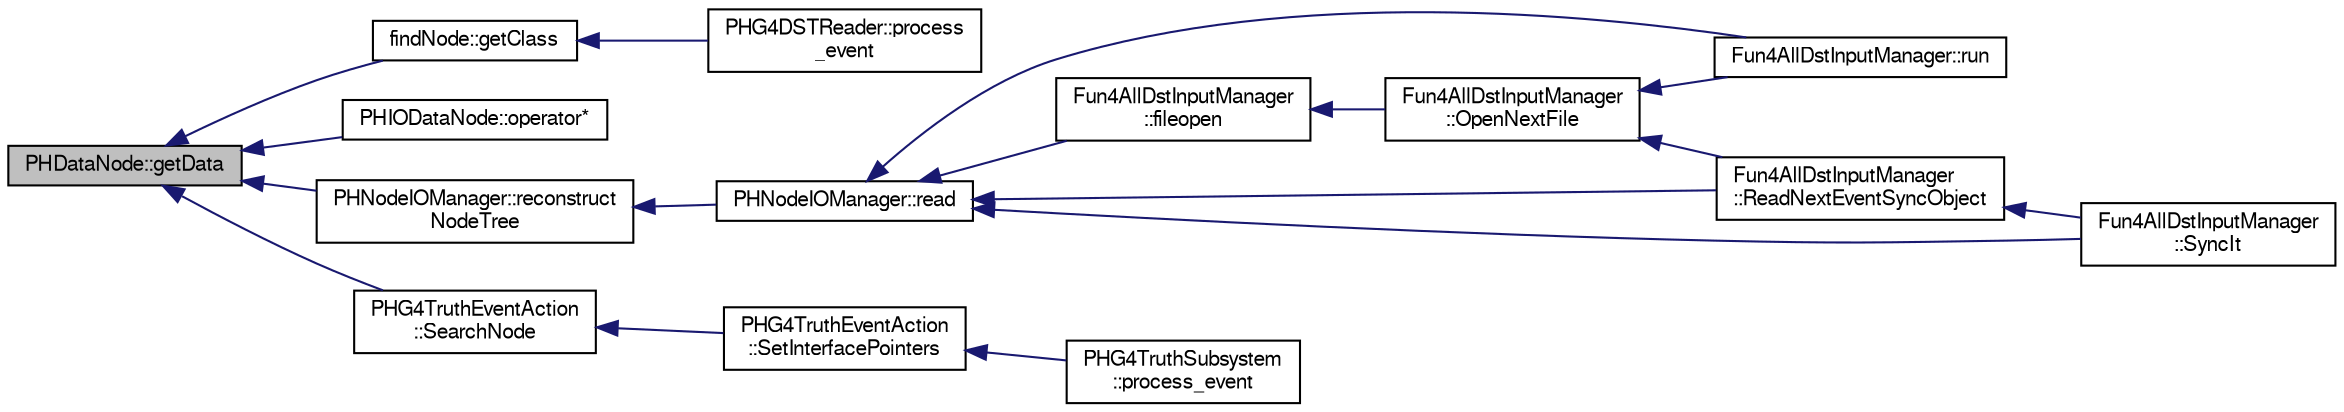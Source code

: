 digraph "PHDataNode::getData"
{
  bgcolor="transparent";
  edge [fontname="FreeSans",fontsize="10",labelfontname="FreeSans",labelfontsize="10"];
  node [fontname="FreeSans",fontsize="10",shape=record];
  rankdir="LR";
  Node1 [label="PHDataNode::getData",height=0.2,width=0.4,color="black", fillcolor="grey75", style="filled" fontcolor="black"];
  Node1 -> Node2 [dir="back",color="midnightblue",fontsize="10",style="solid",fontname="FreeSans"];
  Node2 [label="findNode::getClass",height=0.2,width=0.4,color="black",URL="$da/dc3/namespacefindNode.html#af4793f47e215cb6b0d51e0a9303a4382"];
  Node2 -> Node3 [dir="back",color="midnightblue",fontsize="10",style="solid",fontname="FreeSans"];
  Node3 [label="PHG4DSTReader::process\l_event",height=0.2,width=0.4,color="black",URL="$d4/dc9/classPHG4DSTReader.html#aa32c5027cd9c3e4d667a0e84d7243412",tooltip="event processing method "];
  Node1 -> Node4 [dir="back",color="midnightblue",fontsize="10",style="solid",fontname="FreeSans"];
  Node4 [label="PHIODataNode::operator*",height=0.2,width=0.4,color="black",URL="$d9/dde/classPHIODataNode.html#a07cd6c9e2bfc7b5c31f903283d8ebe13"];
  Node1 -> Node5 [dir="back",color="midnightblue",fontsize="10",style="solid",fontname="FreeSans"];
  Node5 [label="PHNodeIOManager::reconstruct\lNodeTree",height=0.2,width=0.4,color="black",URL="$d7/d4d/classPHNodeIOManager.html#a3882997324989c7dd04e9f6b728af7db"];
  Node5 -> Node6 [dir="back",color="midnightblue",fontsize="10",style="solid",fontname="FreeSans"];
  Node6 [label="PHNodeIOManager::read",height=0.2,width=0.4,color="black",URL="$d7/d4d/classPHNodeIOManager.html#a92da4bff2438e94d469011b7720f286f"];
  Node6 -> Node7 [dir="back",color="midnightblue",fontsize="10",style="solid",fontname="FreeSans"];
  Node7 [label="Fun4AllDstInputManager\l::fileopen",height=0.2,width=0.4,color="black",URL="$d7/d0b/classFun4AllDstInputManager.html#a4d32eadb9f77d41387656b87377ef14f"];
  Node7 -> Node8 [dir="back",color="midnightblue",fontsize="10",style="solid",fontname="FreeSans"];
  Node8 [label="Fun4AllDstInputManager\l::OpenNextFile",height=0.2,width=0.4,color="black",URL="$d7/d0b/classFun4AllDstInputManager.html#ae4e92b95ae50ab72856d06c99b043496"];
  Node8 -> Node9 [dir="back",color="midnightblue",fontsize="10",style="solid",fontname="FreeSans"];
  Node9 [label="Fun4AllDstInputManager\l::ReadNextEventSyncObject",height=0.2,width=0.4,color="black",URL="$d7/d0b/classFun4AllDstInputManager.html#ade26017b627e0e1f1ec0dec62ac7fd52"];
  Node9 -> Node10 [dir="back",color="midnightblue",fontsize="10",style="solid",fontname="FreeSans"];
  Node10 [label="Fun4AllDstInputManager\l::SyncIt",height=0.2,width=0.4,color="black",URL="$d7/d0b/classFun4AllDstInputManager.html#a0244c2edbaa2350038304b09f352c2d0"];
  Node8 -> Node11 [dir="back",color="midnightblue",fontsize="10",style="solid",fontname="FreeSans"];
  Node11 [label="Fun4AllDstInputManager::run",height=0.2,width=0.4,color="black",URL="$d7/d0b/classFun4AllDstInputManager.html#aeafa0248f9050c13fdae1bcb93336d7a"];
  Node6 -> Node11 [dir="back",color="midnightblue",fontsize="10",style="solid",fontname="FreeSans"];
  Node6 -> Node10 [dir="back",color="midnightblue",fontsize="10",style="solid",fontname="FreeSans"];
  Node6 -> Node9 [dir="back",color="midnightblue",fontsize="10",style="solid",fontname="FreeSans"];
  Node1 -> Node12 [dir="back",color="midnightblue",fontsize="10",style="solid",fontname="FreeSans"];
  Node12 [label="PHG4TruthEventAction\l::SearchNode",height=0.2,width=0.4,color="black",URL="$dd/d9d/classPHG4TruthEventAction.html#a8140dbcb21650639a4d51d11cd23951b"];
  Node12 -> Node13 [dir="back",color="midnightblue",fontsize="10",style="solid",fontname="FreeSans"];
  Node13 [label="PHG4TruthEventAction\l::SetInterfacePointers",height=0.2,width=0.4,color="black",URL="$dd/d9d/classPHG4TruthEventAction.html#acae7f6ab30e8cb76590ad8d4aa332508",tooltip="get relevant nodes from top node passed as argument "];
  Node13 -> Node14 [dir="back",color="midnightblue",fontsize="10",style="solid",fontname="FreeSans"];
  Node14 [label="PHG4TruthSubsystem\l::process_event",height=0.2,width=0.4,color="black",URL="$d5/d85/classPHG4TruthSubsystem.html#adb3c2d7e9328d276fd60e8e4b004298a",tooltip="event processing "];
}
